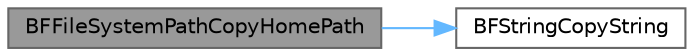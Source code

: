 digraph "BFFileSystemPathCopyHomePath"
{
 // LATEX_PDF_SIZE
  bgcolor="transparent";
  edge [fontname=Helvetica,fontsize=10,labelfontname=Helvetica,labelfontsize=10];
  node [fontname=Helvetica,fontsize=10,shape=box,height=0.2,width=0.4];
  rankdir="LR";
  Node1 [id="Node000001",label="BFFileSystemPathCopyHomePath",height=0.2,width=0.4,color="gray40", fillcolor="grey60", style="filled", fontcolor="black",tooltip=" "];
  Node1 -> Node2 [id="edge1_Node000001_Node000002",color="steelblue1",style="solid",tooltip=" "];
  Node2 [id="Node000002",label="BFStringCopyString",height=0.2,width=0.4,color="grey40", fillcolor="white", style="filled",URL="$de/ddd/stringutils_8c.html#a39dd237554864d6fe34a02a05a259bd6",tooltip=" "];
}
